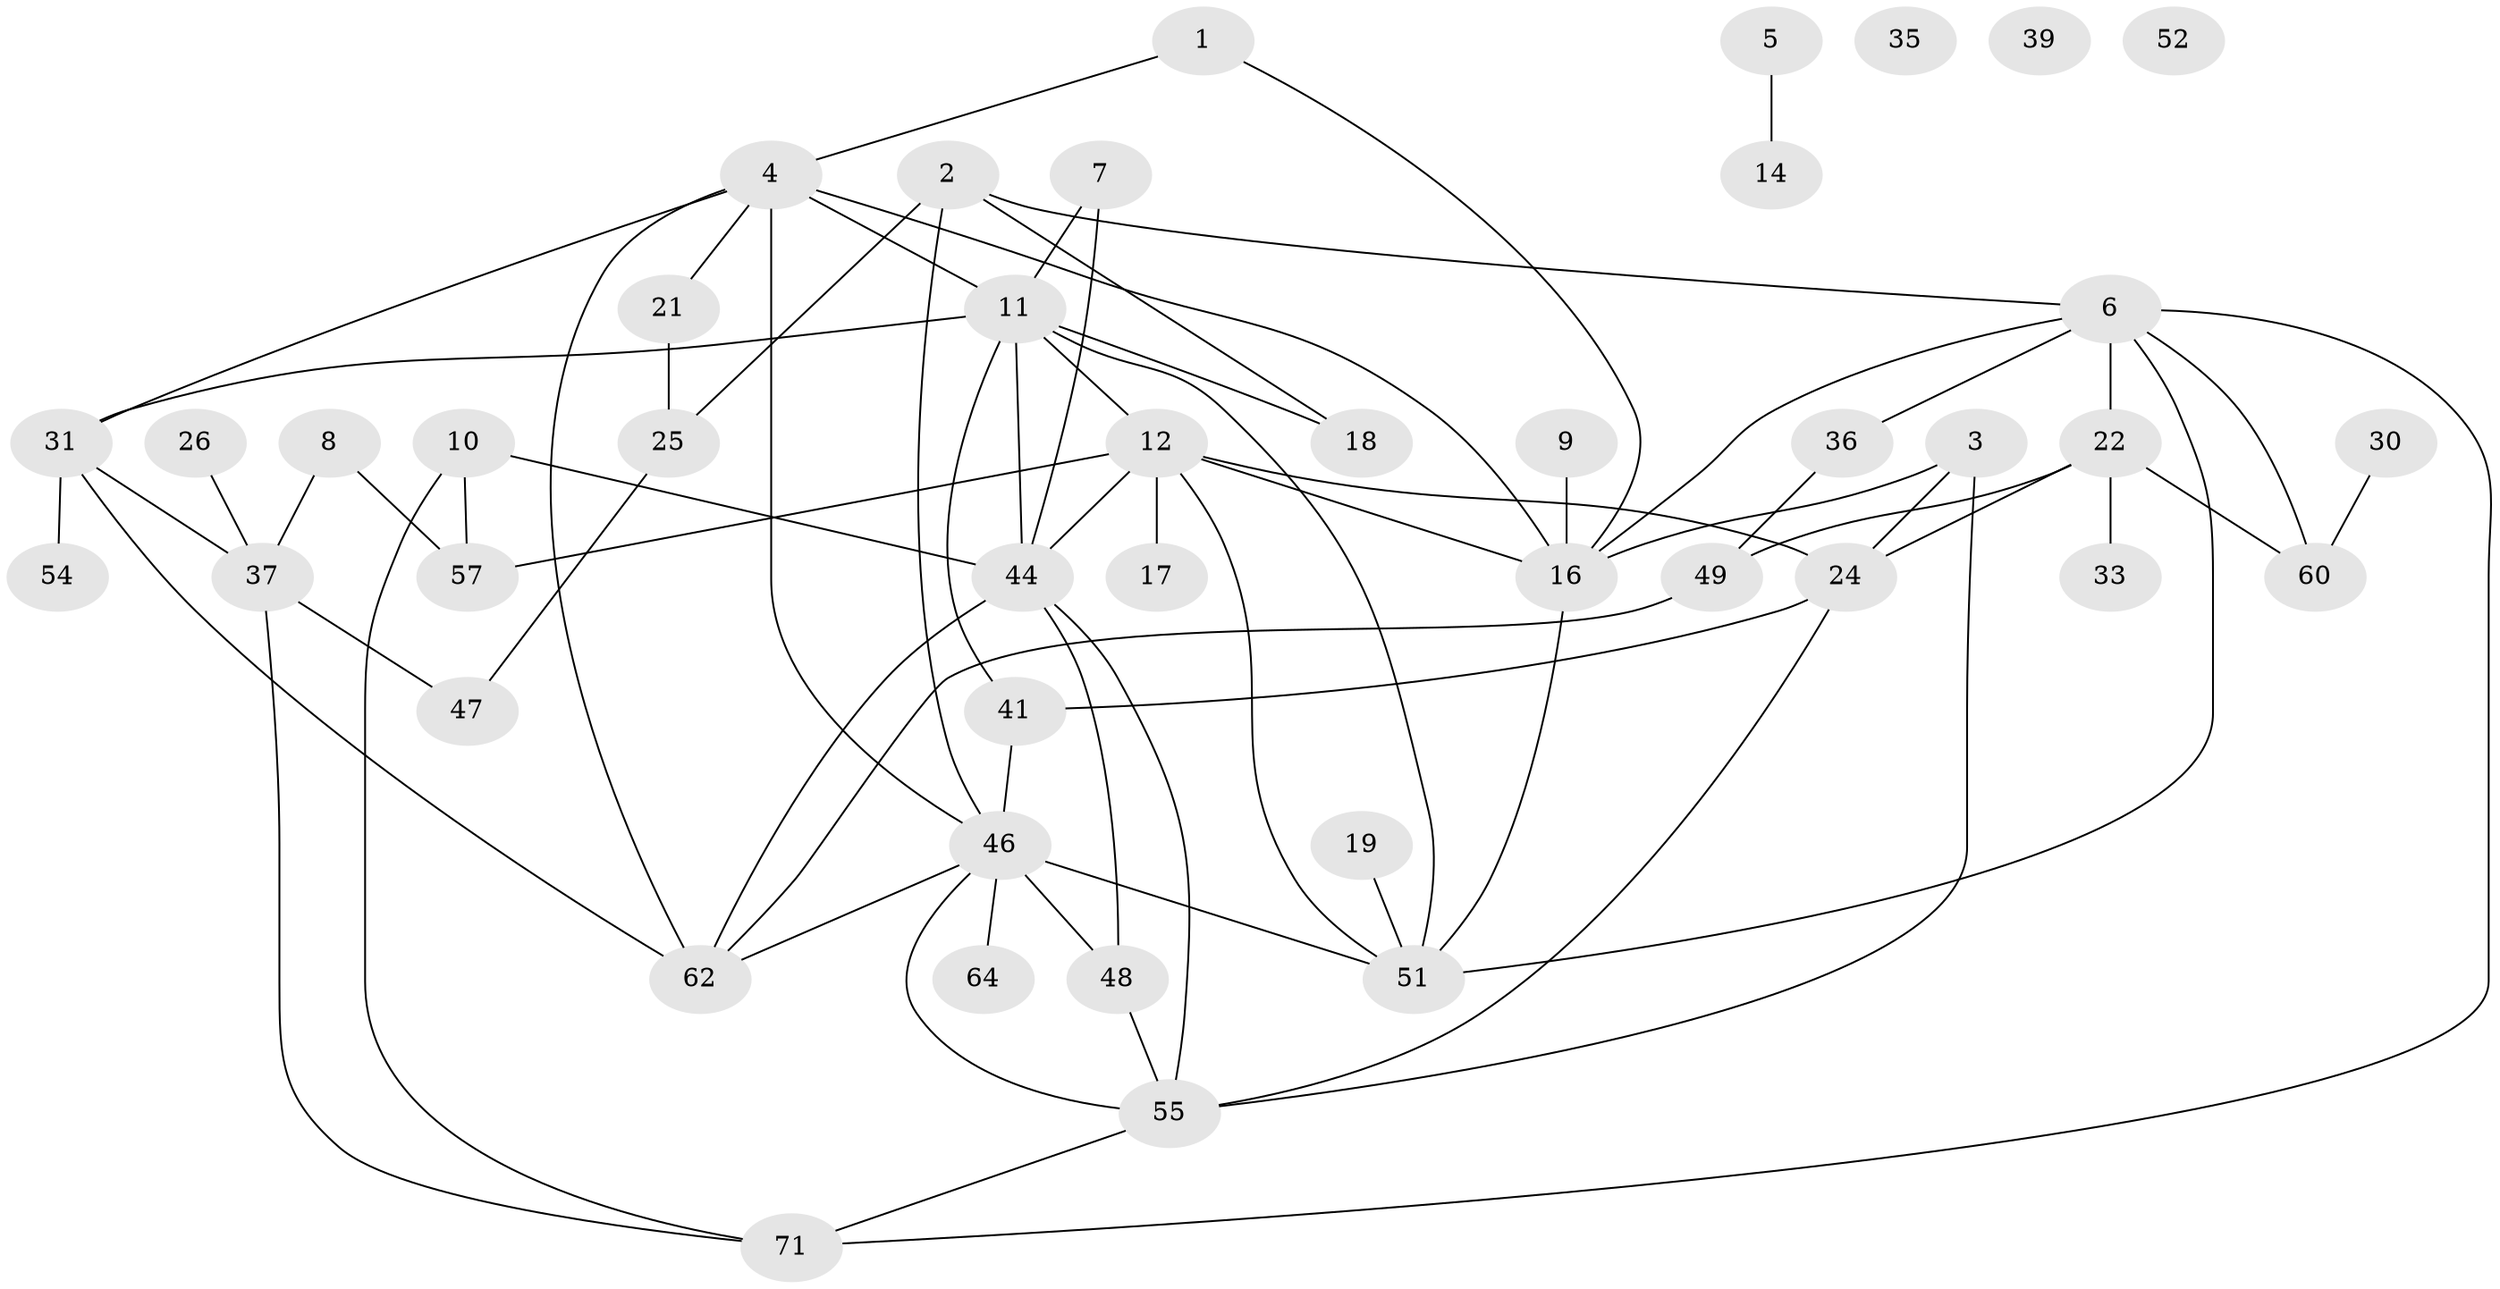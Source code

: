 // original degree distribution, {2: 0.2159090909090909, 3: 0.19318181818181818, 4: 0.22727272727272727, 1: 0.2159090909090909, 5: 0.10227272727272728, 0: 0.022727272727272728, 7: 0.011363636363636364, 6: 0.011363636363636364}
// Generated by graph-tools (version 1.1) at 2025/13/03/09/25 04:13:14]
// undirected, 44 vertices, 72 edges
graph export_dot {
graph [start="1"]
  node [color=gray90,style=filled];
  1;
  2 [super="+82+23"];
  3 [super="+29"];
  4 [super="+20"];
  5;
  6 [super="+34+40+15"];
  7;
  8;
  9 [super="+27"];
  10 [super="+69"];
  11 [super="+13"];
  12 [super="+42"];
  14 [super="+45"];
  16 [super="+38+77"];
  17;
  18;
  19;
  21;
  22 [super="+43"];
  24 [super="+61+32+85"];
  25 [super="+86"];
  26;
  30;
  31 [super="+73"];
  33;
  35;
  36;
  37 [super="+50+58"];
  39;
  41;
  44 [super="+66"];
  46 [super="+72+56"];
  47;
  48 [super="+65"];
  49 [super="+53"];
  51 [super="+59"];
  52 [super="+63"];
  54;
  55 [super="+79"];
  57;
  60 [super="+70"];
  62 [super="+68"];
  64;
  71;
  1 -- 4;
  1 -- 16;
  2 -- 6;
  2 -- 18;
  2 -- 25;
  2 -- 46;
  3 -- 16;
  3 -- 24;
  3 -- 55 [weight=2];
  4 -- 16;
  4 -- 21;
  4 -- 62;
  4 -- 11;
  4 -- 46;
  4 -- 31;
  5 -- 14;
  6 -- 16;
  6 -- 51;
  6 -- 36;
  6 -- 60;
  6 -- 71;
  6 -- 22;
  7 -- 11;
  7 -- 44;
  8 -- 57;
  8 -- 37;
  9 -- 16 [weight=2];
  10 -- 57;
  10 -- 71;
  10 -- 44;
  11 -- 41;
  11 -- 44;
  11 -- 18;
  11 -- 51;
  11 -- 12;
  11 -- 31;
  12 -- 17;
  12 -- 24;
  12 -- 16;
  12 -- 57;
  12 -- 44;
  12 -- 51;
  16 -- 51;
  19 -- 51;
  21 -- 25;
  22 -- 24;
  22 -- 33;
  22 -- 49;
  22 -- 60;
  24 -- 41;
  24 -- 55;
  25 -- 47;
  26 -- 37;
  30 -- 60;
  31 -- 62;
  31 -- 37;
  31 -- 54;
  36 -- 49;
  37 -- 71;
  37 -- 47 [weight=2];
  41 -- 46;
  44 -- 48;
  44 -- 55;
  44 -- 62;
  46 -- 55 [weight=2];
  46 -- 48;
  46 -- 64;
  46 -- 62;
  46 -- 51;
  48 -- 55;
  49 -- 62;
  55 -- 71;
}
